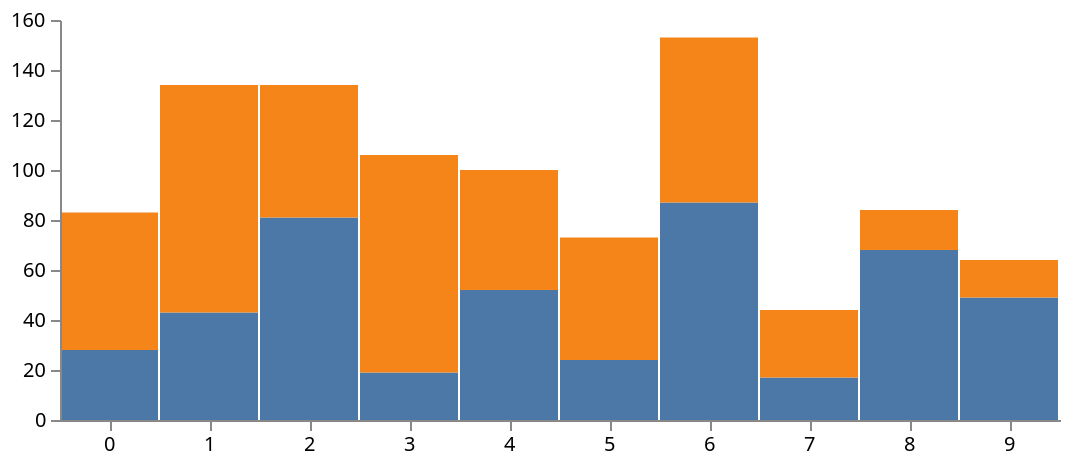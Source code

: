 {
    "$schema": "https://vega.github.io/schema/vega/v4.json",
    "width": 500,
    "height": 200,
    "padding": 5,
    
    "data": [
        {
            "name": "table",
            "values": [
                {"x": 0, "y": 28, "c":0}, {"x": 0, "y": 55, "c":1},
                {"x": 1, "y": 43, "c":0}, {"x": 1, "y": 91, "c":1},
                {"x": 2, "y": 81, "c":0}, {"x": 2, "y": 53, "c":1},
                {"x": 3, "y": 19, "c":0}, {"x": 3, "y": 87, "c":1},
                {"x": 4, "y": 52, "c":0}, {"x": 4, "y": 48, "c":1},
                {"x": 5, "y": 24, "c":0}, {"x": 5, "y": 49, "c":1},
                {"x": 6, "y": 87, "c":0}, {"x": 6, "y": 66, "c":1},
                {"x": 7, "y": 17, "c":0}, {"x": 7, "y": 27, "c":1},
                {"x": 8, "y": 68, "c":0}, {"x": 8, "y": 16, "c":1},
                {"x": 9, "y": 49, "c":0}, {"x": 9, "y": 15, "c":1}
            ],
            "transform": [
                {
                    "type": "stack",
                    "groupby": ["x"],
                    "sort": {"field": "c"},
                    "field": "y"
                }
            ]
        }
    ],
    
    "scales": [
        {
            "name": "x",
            "type": "band",
            "range": "width",
            "domain": {"data": "table", "field": "x"}
        },
        {
            "name": "y",
            "type": "linear",
            "range": "height",
            "nice": true, "zero": true,
            "domain": {"data": "table", "field": "y1"}
        },
        {
            "name": "color",
            "type": "ordinal",
            "range": "category",
            "domain": {"data": "table", "field": "c"}
        }
    ],
    
    "axes": [
        {"orient": "bottom", "scale": "x", "zindex": 1},
        {"orient": "left", "scale": "y", "zindex": 1}
    ],
    
    "marks": [
        {
            "type": "rect",
            "from": {"data": "table"},
            "encode": {
                "enter": {
                    "x": {"scale": "x", "field": "x"},
                    "width": {"scale": "x", "band": 1, "offset": -1},
                    "y": {"scale": "y", "field": "y0"},
                    "y2": {"scale": "y", "field": "y1"},
                    "fill": {"scale": "color", "field": "c"}
                },
                "update": {
                    "fillOpacity": {"value": 1}
                },
                "hover": {
                    "fillOpacity": {"value": 0.5}
                }
            }
        }
    ]
}

